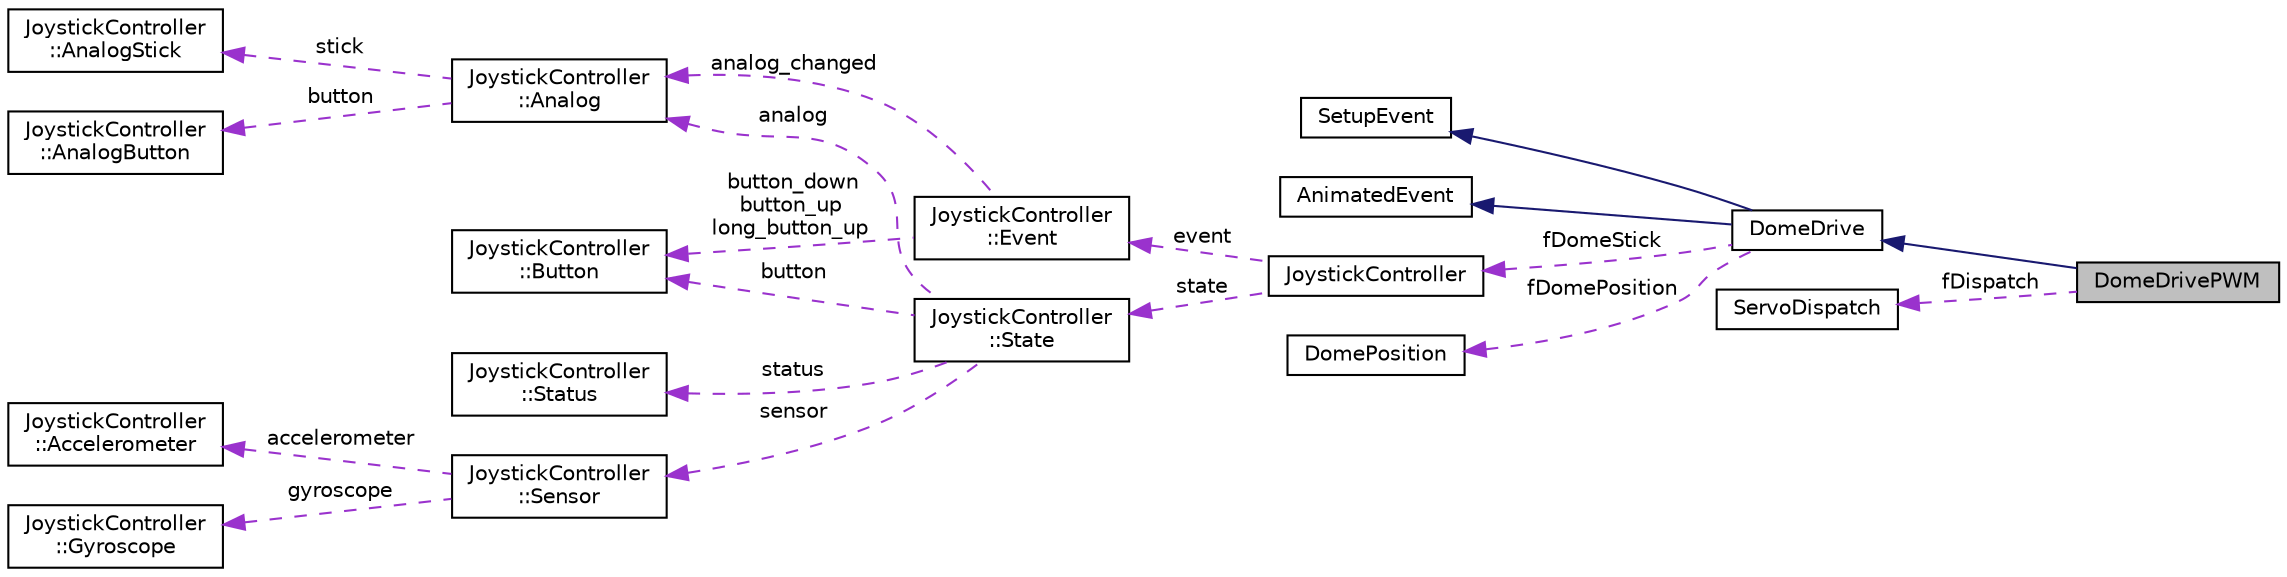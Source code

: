 digraph "DomeDrivePWM"
{
 // LATEX_PDF_SIZE
  edge [fontname="Helvetica",fontsize="10",labelfontname="Helvetica",labelfontsize="10"];
  node [fontname="Helvetica",fontsize="10",shape=record];
  rankdir="LR";
  Node1 [label="DomeDrivePWM",height=0.2,width=0.4,color="black", fillcolor="grey75", style="filled", fontcolor="black",tooltip="Base template of automatic forwarder from i2c to CommandEvent."];
  Node2 -> Node1 [dir="back",color="midnightblue",fontsize="10",style="solid",fontname="Helvetica"];
  Node2 [label="DomeDrive",height=0.2,width=0.4,color="black", fillcolor="white", style="filled",URL="$classDomeDrive.html",tooltip="Base template of automatic forwarder from i2c to CommandEvent."];
  Node3 -> Node2 [dir="back",color="midnightblue",fontsize="10",style="solid",fontname="Helvetica"];
  Node3 [label="SetupEvent",height=0.2,width=0.4,color="black", fillcolor="white", style="filled",URL="$classSetupEvent.html",tooltip="Utility class to control a VMusic2 module."];
  Node4 -> Node2 [dir="back",color="midnightblue",fontsize="10",style="solid",fontname="Helvetica"];
  Node4 [label="AnimatedEvent",height=0.2,width=0.4,color="black", fillcolor="white", style="filled",URL="$classAnimatedEvent.html",tooltip="Base class for all animated devices."];
  Node5 -> Node2 [dir="back",color="darkorchid3",fontsize="10",style="dashed",label=" fDomeStick" ,fontname="Helvetica"];
  Node5 [label="JoystickController",height=0.2,width=0.4,color="black", fillcolor="white", style="filled",URL="$classJoystickController.html",tooltip=" "];
  Node6 -> Node5 [dir="back",color="darkorchid3",fontsize="10",style="dashed",label=" state" ,fontname="Helvetica"];
  Node6 [label="JoystickController\l::State",height=0.2,width=0.4,color="black", fillcolor="white", style="filled",URL="$structJoystickController_1_1State.html",tooltip=" "];
  Node7 -> Node6 [dir="back",color="darkorchid3",fontsize="10",style="dashed",label=" analog" ,fontname="Helvetica"];
  Node7 [label="JoystickController\l::Analog",height=0.2,width=0.4,color="black", fillcolor="white", style="filled",URL="$structJoystickController_1_1Analog.html",tooltip=" "];
  Node8 -> Node7 [dir="back",color="darkorchid3",fontsize="10",style="dashed",label=" stick" ,fontname="Helvetica"];
  Node8 [label="JoystickController\l::AnalogStick",height=0.2,width=0.4,color="black", fillcolor="white", style="filled",URL="$structJoystickController_1_1AnalogStick.html",tooltip=" "];
  Node9 -> Node7 [dir="back",color="darkorchid3",fontsize="10",style="dashed",label=" button" ,fontname="Helvetica"];
  Node9 [label="JoystickController\l::AnalogButton",height=0.2,width=0.4,color="black", fillcolor="white", style="filled",URL="$structJoystickController_1_1AnalogButton.html",tooltip=" "];
  Node10 -> Node6 [dir="back",color="darkorchid3",fontsize="10",style="dashed",label=" button" ,fontname="Helvetica"];
  Node10 [label="JoystickController\l::Button",height=0.2,width=0.4,color="black", fillcolor="white", style="filled",URL="$structJoystickController_1_1Button.html",tooltip=" "];
  Node11 -> Node6 [dir="back",color="darkorchid3",fontsize="10",style="dashed",label=" status" ,fontname="Helvetica"];
  Node11 [label="JoystickController\l::Status",height=0.2,width=0.4,color="black", fillcolor="white", style="filled",URL="$structJoystickController_1_1Status.html",tooltip=" "];
  Node12 -> Node6 [dir="back",color="darkorchid3",fontsize="10",style="dashed",label=" sensor" ,fontname="Helvetica"];
  Node12 [label="JoystickController\l::Sensor",height=0.2,width=0.4,color="black", fillcolor="white", style="filled",URL="$structJoystickController_1_1Sensor.html",tooltip=" "];
  Node13 -> Node12 [dir="back",color="darkorchid3",fontsize="10",style="dashed",label=" accelerometer" ,fontname="Helvetica"];
  Node13 [label="JoystickController\l::Accelerometer",height=0.2,width=0.4,color="black", fillcolor="white", style="filled",URL="$structJoystickController_1_1Accelerometer.html",tooltip=" "];
  Node14 -> Node12 [dir="back",color="darkorchid3",fontsize="10",style="dashed",label=" gyroscope" ,fontname="Helvetica"];
  Node14 [label="JoystickController\l::Gyroscope",height=0.2,width=0.4,color="black", fillcolor="white", style="filled",URL="$structJoystickController_1_1Gyroscope.html",tooltip=" "];
  Node15 -> Node5 [dir="back",color="darkorchid3",fontsize="10",style="dashed",label=" event" ,fontname="Helvetica"];
  Node15 [label="JoystickController\l::Event",height=0.2,width=0.4,color="black", fillcolor="white", style="filled",URL="$structJoystickController_1_1Event.html",tooltip=" "];
  Node10 -> Node15 [dir="back",color="darkorchid3",fontsize="10",style="dashed",label=" button_down\nbutton_up\nlong_button_up" ,fontname="Helvetica"];
  Node7 -> Node15 [dir="back",color="darkorchid3",fontsize="10",style="dashed",label=" analog_changed" ,fontname="Helvetica"];
  Node16 -> Node2 [dir="back",color="darkorchid3",fontsize="10",style="dashed",label=" fDomePosition" ,fontname="Helvetica"];
  Node16 [label="DomePosition",height=0.2,width=0.4,color="black", fillcolor="white", style="filled",URL="$classDomePosition.html",tooltip=" "];
  Node17 -> Node1 [dir="back",color="darkorchid3",fontsize="10",style="dashed",label=" fDispatch" ,fontname="Helvetica"];
  Node17 [label="ServoDispatch",height=0.2,width=0.4,color="black", fillcolor="white", style="filled",URL="$classServoDispatch.html",tooltip="Servo interace implemented eitehr by ServoDispatchPCA9685 or ServoDispatchDirect."];
}
